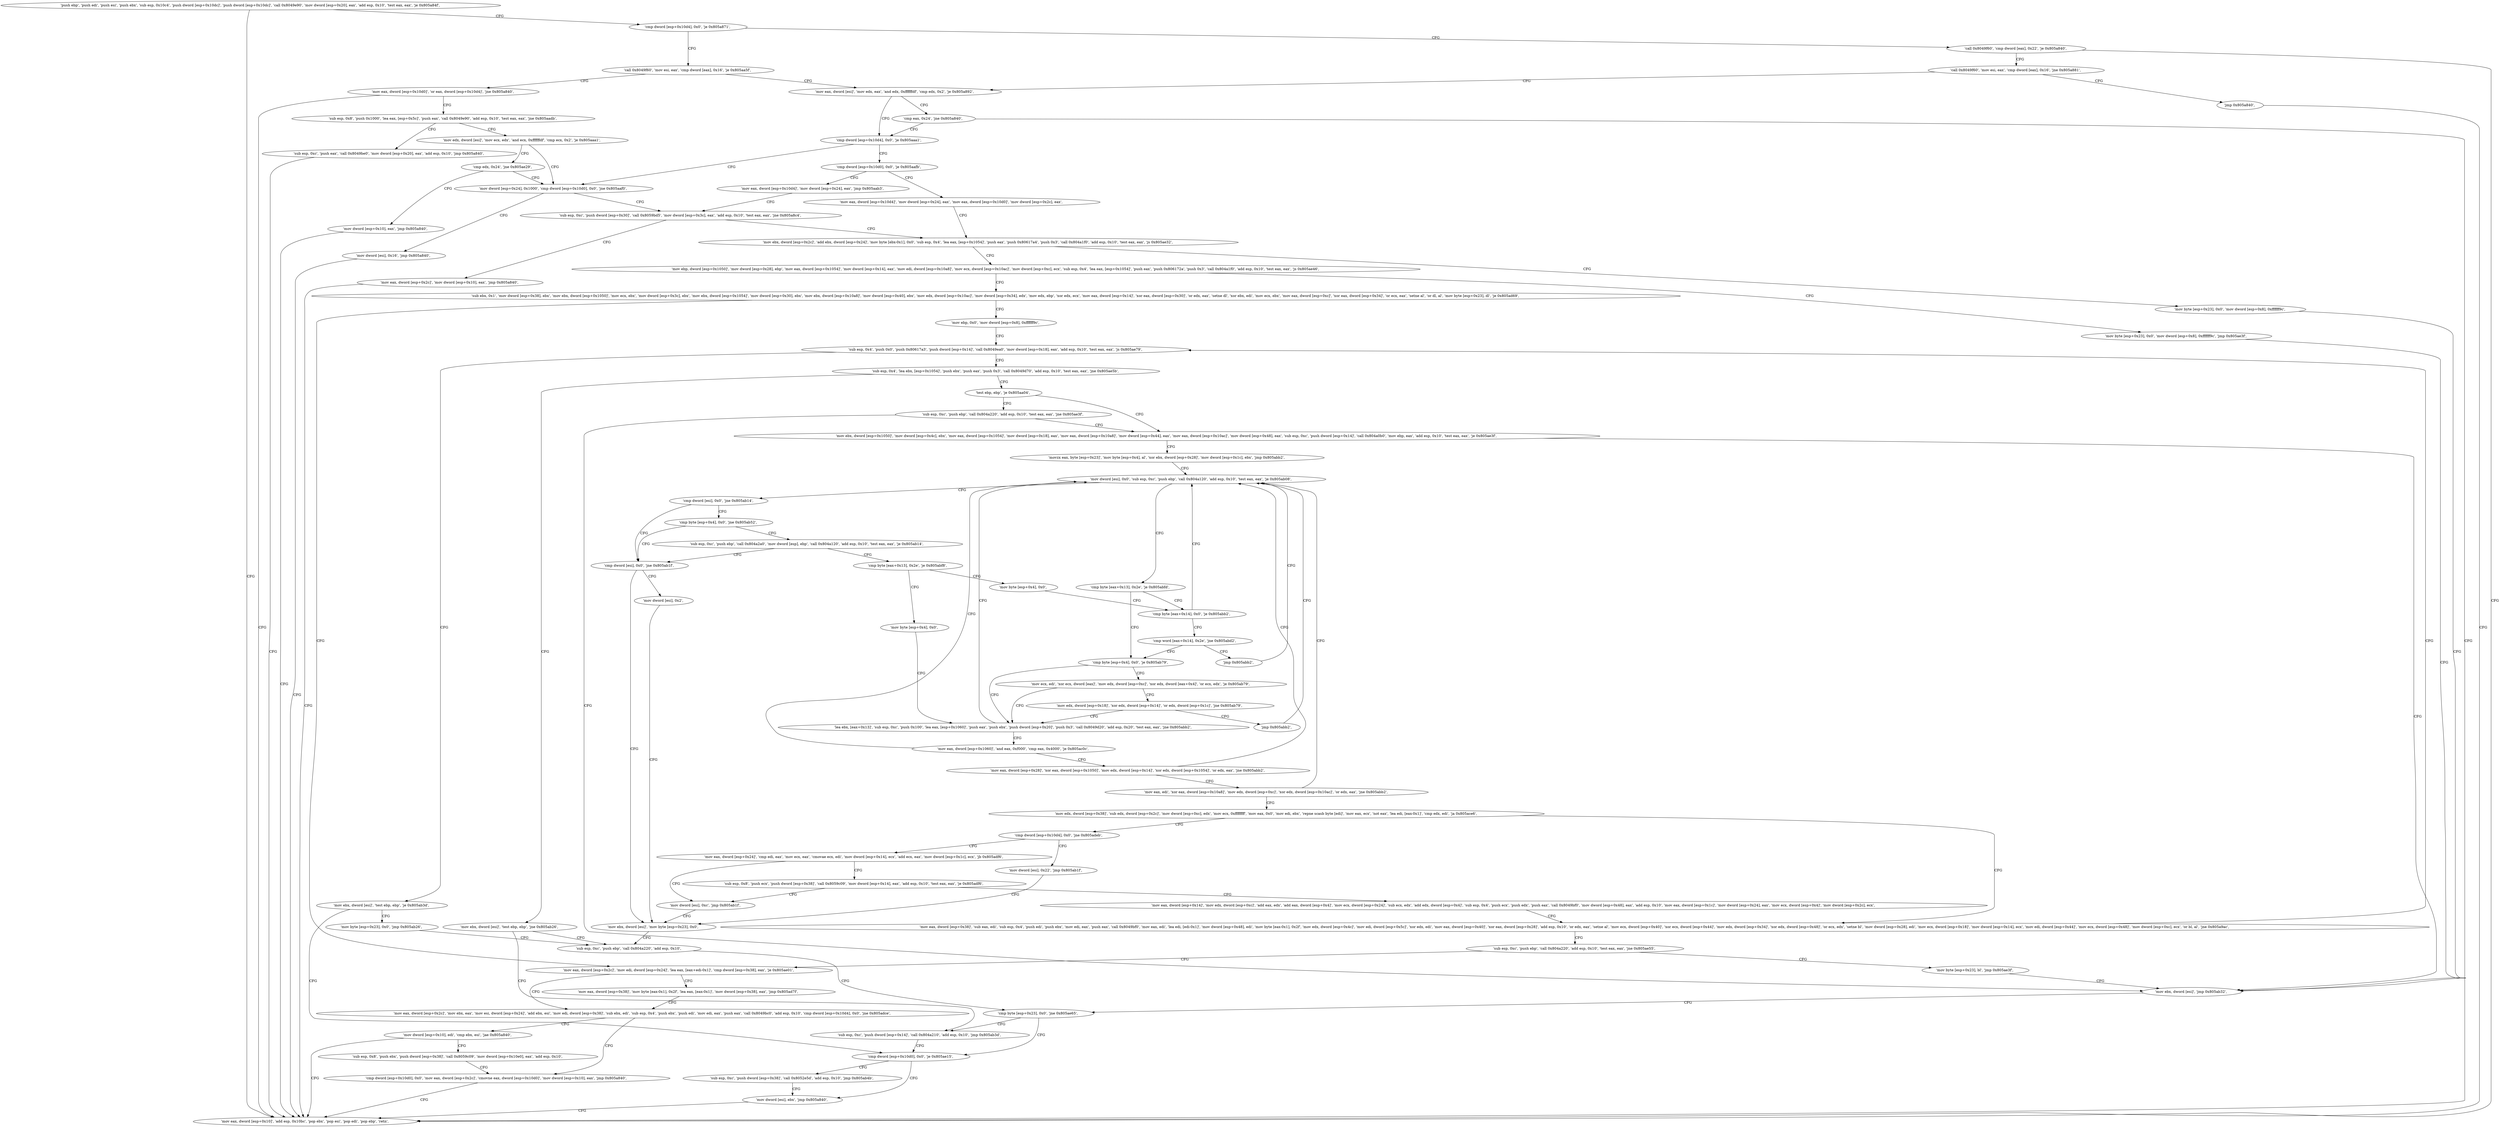 digraph "func" {
"134588440" [label = "'push ebp', 'push edi', 'push esi', 'push ebx', 'sub esp, 0x10c4', 'push dword [esp+0x10dc]', 'push dword [esp+0x10dc]', 'call 0x8049e90', 'mov dword [esp+0x20], eax', 'add esp, 0x10', 'test eax, eax', 'je 0x805a84f', " ]
"134588495" [label = "'cmp dword [esp+0x10d4], 0x0', 'je 0x805a871', " ]
"134588480" [label = "'mov eax, dword [esp+0x10]', 'add esp, 0x10bc', 'pop ebx', 'pop esi', 'pop edi', 'pop ebp', 'retn', " ]
"134588529" [label = "'call 0x8049f60', 'mov esi, eax', 'cmp dword [eax], 0x16', 'je 0x805aa5f', " ]
"134588505" [label = "'call 0x8049f60', 'cmp dword [eax], 0x22', 'je 0x805a840', " ]
"134589023" [label = "'mov eax, dword [esp+0x10d0]', 'or eax, dword [esp+0x10d4]', 'jne 0x805a840', " ]
"134588545" [label = "'mov eax, dword [esi]', 'mov edx, eax', 'and edx, 0xffffffdf', 'cmp edx, 0x2', 'je 0x805a892', " ]
"134588515" [label = "'call 0x8049f60', 'mov esi, eax', 'cmp dword [eax], 0x16', 'jne 0x805a881', " ]
"134589043" [label = "'sub esp, 0x8', 'push 0x1000', 'lea eax, [esp+0x5c]', 'push eax', 'call 0x8049e90', 'add esp, 0x10', 'test eax, eax', 'jne 0x805aadb', " ]
"134588562" [label = "'cmp dword [esp+0x10d4], 0x0', 'je 0x805aaa1', " ]
"134588557" [label = "'cmp eax, 0x24', 'jne 0x805a840', " ]
"134588527" [label = "'jmp 0x805a840', " ]
"134589147" [label = "'sub esp, 0xc', 'push eax', 'call 0x8049be0', 'mov dword [esp+0x20], eax', 'add esp, 0x10', 'jmp 0x805a840', " ]
"134589068" [label = "'mov edx, dword [esi]', 'mov ecx, edx', 'and ecx, 0xffffffdf', 'cmp ecx, 0x2', 'je 0x805aaa1', " ]
"134589089" [label = "'mov dword [esp+0x24], 0x1000', 'cmp dword [esp+0x10d0], 0x0', 'jne 0x805aaf0', " ]
"134588576" [label = "'cmp dword [esp+0x10d0], 0x0', 'je 0x805aafb', " ]
"134589080" [label = "'cmp edx, 0x24', 'jne 0x805ae29', " ]
"134589168" [label = "'mov dword [esi], 0x16', 'jmp 0x805a840', " ]
"134589107" [label = "'sub esp, 0xc', 'push dword [esp+0x30]', 'call 0x8059bd5', 'mov dword [esp+0x3c], eax', 'add esp, 0x10', 'test eax, eax', 'jne 0x805a8c4', " ]
"134589179" [label = "'mov eax, dword [esp+0x10d4]', 'mov dword [esp+0x24], eax', 'jmp 0x805aab3', " ]
"134588590" [label = "'mov eax, dword [esp+0x10d4]', 'mov dword [esp+0x24], eax', 'mov eax, dword [esp+0x10d0]', 'mov dword [esp+0x2c], eax', " ]
"134589993" [label = "'mov dword [esp+0x10], eax', 'jmp 0x805a840', " ]
"134588612" [label = "'mov ebx, dword [esp+0x2c]', 'add ebx, dword [esp+0x24]', 'mov byte [ebx-0x1], 0x0', 'sub esp, 0x4', 'lea eax, [esp+0x1054]', 'push eax', 'push 0x80617a4', 'push 0x3', 'call 0x804a1f0', 'add esp, 0x10', 'test eax, eax', 'js 0x805ae32', " ]
"134589134" [label = "'mov eax, dword [esp+0x2c]', 'mov dword [esp+0x10], eax', 'jmp 0x805a840', " ]
"134590002" [label = "'mov byte [esp+0x23], 0x0', 'mov dword [esp+0x8], 0xffffff9c', " ]
"134588658" [label = "'mov ebp, dword [esp+0x1050]', 'mov dword [esp+0x28], ebp', 'mov eax, dword [esp+0x1054]', 'mov dword [esp+0x14], eax', 'mov edi, dword [esp+0x10a8]', 'mov ecx, dword [esp+0x10ac]', 'mov dword [esp+0xc], ecx', 'sub esp, 0x4', 'lea eax, [esp+0x1054]', 'push eax', 'push 0x806172a', 'push 0x3', 'call 0x804a1f0', 'add esp, 0x10', 'test eax, eax', 'js 0x805ae46', " ]
"134590015" [label = "'mov ebx, dword [esi]', 'jmp 0x805ab32', " ]
"134590022" [label = "'mov byte [esp+0x23], 0x0', 'mov dword [esp+0x8], 0xffffff9c', 'jmp 0x805ae3f', " ]
"134588732" [label = "'sub ebx, 0x1', 'mov dword [esp+0x38], ebx', 'mov ebx, dword [esp+0x1050]', 'mov ecx, ebx', 'mov dword [esp+0x3c], ebx', 'mov ebx, dword [esp+0x1054]', 'mov dword [esp+0x30], ebx', 'mov ebx, dword [esp+0x10a8]', 'mov dword [esp+0x40], ebx', 'mov edx, dword [esp+0x10ac]', 'mov dword [esp+0x34], edx', 'mov edx, ebp', 'xor edx, ecx', 'mov eax, dword [esp+0x14]', 'xor eax, dword [esp+0x30]', 'or edx, eax', 'setne dl', 'xor ebx, edi', 'mov ecx, ebx', 'mov eax, dword [esp+0xc]', 'xor eax, dword [esp+0x34]', 'or ecx, eax', 'setne al', 'or dl, al', 'mov byte [esp+0x23], dl', 'je 0x805ad69', " ]
"134589234" [label = "'cmp byte [esp+0x23], 0x0', 'jne 0x805ae65', " ]
"134590053" [label = "'sub esp, 0xc', 'push dword [esp+0x14]', 'call 0x804a210', 'add esp, 0x10', 'jmp 0x805ab3d', " ]
"134589245" [label = "'cmp dword [esp+0x10d0], 0x0', 'je 0x805ae15', " ]
"134589801" [label = "'mov eax, dword [esp+0x2c]', 'mov edi, dword [esp+0x24]', 'lea eax, [eax+edi-0x1]', 'cmp dword [esp+0x38], eax', 'je 0x805ae01', " ]
"134588831" [label = "'mov ebp, 0x0', 'mov dword [esp+0x8], 0xffffff9c', " ]
"134589973" [label = "'sub esp, 0xc', 'push dword [esp+0x38]', 'call 0x8052e5d', 'add esp, 0x10', 'jmp 0x805ab4b', " ]
"134589259" [label = "'mov dword [esi], ebx', 'jmp 0x805a840', " ]
"134589953" [label = "'mov eax, dword [esp+0x38]', 'mov byte [eax-0x1], 0x2f', 'lea eax, [eax-0x1]', 'mov dword [esp+0x38], eax', 'jmp 0x805ad7f', " ]
"134589823" [label = "'mov eax, dword [esp+0x2c]', 'mov ebx, eax', 'mov esi, dword [esp+0x24]', 'add ebx, esi', 'mov edi, dword [esp+0x38]', 'sub ebx, edi', 'sub esp, 0x4', 'push ebx', 'push edi', 'mov edi, eax', 'push eax', 'call 0x8049bc0', 'add esp, 0x10', 'cmp dword [esp+0x10d4], 0x0', 'jne 0x805adce', " ]
"134588844" [label = "'sub esp, 0x4', 'push 0x0', 'push 0x80617a3', 'push dword [esp+0x14]', 'call 0x8049ea0', 'mov dword [esp+0x18], eax', 'add esp, 0x10', 'test eax, eax', 'js 0x805ae79', " ]
"134589902" [label = "'cmp dword [esp+0x10d0], 0x0', 'mov eax, dword [esp+0x2c]', 'cmovne eax, dword [esp+0x10d0]', 'mov dword [esp+0x10], eax', 'jmp 0x805a840', " ]
"134589867" [label = "'mov dword [esp+0x10], edi', 'cmp ebx, esi', 'jae 0x805a840', " ]
"134590073" [label = "'mov ebx, dword [esi]', 'test ebp, ebp', 'je 0x805ab3d', " ]
"134590083" [label = "'mov byte [esp+0x23], 0x0', 'jmp 0x805ab26', " ]
"134588878" [label = "'sub esp, 0x4', 'lea ebx, [esp+0x1054]', 'push ebx', 'push eax', 'push 0x3', 'call 0x8049d70', 'add esp, 0x10', 'test eax, eax', 'jne 0x805ae5b', " ]
"134590043" [label = "'mov ebx, dword [esi]', 'test ebp, ebp', 'jne 0x805ab26', " ]
"134588908" [label = "'test ebp, ebp', 'je 0x805aa04', " ]
"134589879" [label = "'sub esp, 0x8', 'push ebx', 'push dword [esp+0x38]', 'call 0x8059c09', 'mov dword [esp+0x10e0], eax', 'add esp, 0x10', " ]
"134589222" [label = "'sub esp, 0xc', 'push ebp', 'call 0x804a220', 'add esp, 0x10', " ]
"134588932" [label = "'mov ebx, dword [esp+0x1050]', 'mov dword [esp+0x4c], ebx', 'mov eax, dword [esp+0x1054]', 'mov dword [esp+0x18], eax', 'mov eax, dword [esp+0x10a8]', 'mov dword [esp+0x44], eax', 'mov eax, dword [esp+0x10ac]', 'mov dword [esp+0x48], eax', 'sub esp, 0xc', 'push dword [esp+0x14]', 'call 0x804a0b0', 'mov ebp, eax', 'add esp, 0x10', 'test eax, eax', 'je 0x805ae3f', " ]
"134588912" [label = "'sub esp, 0xc', 'push ebp', 'call 0x804a220', 'add esp, 0x10', 'test eax, eax', 'jne 0x805ae3f', " ]
"134589001" [label = "'movzx eax, byte [esp+0x23]', 'mov byte [esp+0x4], al', 'xor ebx, dword [esp+0x28]', 'mov dword [esp+0x1c], ebx', 'jmp 0x805abb2', " ]
"134589362" [label = "'mov dword [esi], 0x0', 'sub esp, 0xc', 'push ebp', 'call 0x804a120', 'add esp, 0x10', 'test eax, eax', 'je 0x805ab08', " ]
"134589192" [label = "'cmp dword [esi], 0x0', 'jne 0x805ab14', " ]
"134589388" [label = "'cmp byte [eax+0x13], 0x2e', 'je 0x805abfd', " ]
"134589204" [label = "'cmp dword [esi], 0x0', 'jne 0x805ab1f', " ]
"134589197" [label = "'cmp byte [esp+0x4], 0x0', 'jne 0x805ab52', " ]
"134589437" [label = "'cmp byte [eax+0x14], 0x0', 'je 0x805abb2', " ]
"134589394" [label = "'cmp byte [esp+0x4], 0x0', 'je 0x805ab79', " ]
"134589215" [label = "'mov ebx, dword [esi]', 'mov byte [esp+0x23], 0x0', " ]
"134589209" [label = "'mov dword [esi], 0x2', " ]
"134589266" [label = "'sub esp, 0xc', 'push ebp', 'call 0x804a2a0', 'mov dword [esp], ebp', 'call 0x804a120', 'add esp, 0x10', 'test eax, eax', 'je 0x805ab14', " ]
"134589443" [label = "'cmp word [eax+0x14], 0x2e', 'jne 0x805abd2', " ]
"134589305" [label = "'lea ebx, [eax+0x13]', 'sub esp, 0xc', 'push 0x100', 'lea eax, [esp+0x1060]', 'push eax', 'push ebx', 'push dword [esp+0x20]', 'push 0x3', 'call 0x8049d20', 'add esp, 0x20', 'test eax, eax', 'jne 0x805abb2', " ]
"134589401" [label = "'mov ecx, edi', 'xor ecx, dword [eax]', 'mov edx, dword [esp+0xc]', 'xor edx, dword [eax+0x4]', 'or ecx, edx', 'je 0x805ab79', " ]
"134589290" [label = "'cmp byte [eax+0x13], 0x2e', 'je 0x805abf8', " ]
"134589450" [label = "'jmp 0x805abb2', " ]
"134589343" [label = "'mov eax, dword [esp+0x1060]', 'and eax, 0xf000', 'cmp eax, 0x4000', 'je 0x805ac0c', " ]
"134589416" [label = "'mov edx, dword [esp+0x18]', 'xor edx, dword [esp+0x14]', 'or edx, dword [esp+0x1c]', 'jne 0x805ab79', " ]
"134589432" [label = "'mov byte [esp+0x4], 0x0', " ]
"134589300" [label = "'mov byte [esp+0x4], 0x0', " ]
"134589452" [label = "'mov eax, dword [esp+0x28]', 'xor eax, dword [esp+0x1050]', 'mov edx, dword [esp+0x14]', 'xor edx, dword [esp+0x1054]', 'or edx, eax', 'jne 0x805abb2', " ]
"134589430" [label = "'jmp 0x805abb2', " ]
"134589478" [label = "'mov eax, edi', 'xor eax, dword [esp+0x10a8]', 'mov edx, dword [esp+0xc]', 'xor edx, dword [esp+0x10ac]', 'or edx, eax', 'jne 0x805abb2', " ]
"134589506" [label = "'mov edx, dword [esp+0x38]', 'sub edx, dword [esp+0x2c]', 'mov dword [esp+0xc], edx', 'mov ecx, 0xffffffff', 'mov eax, 0x0', 'mov edi, ebx', 'repne scasb byte [edi]', 'mov eax, ecx', 'not eax', 'lea edi, [eax-0x1]', 'cmp edx, edi', 'ja 0x805ace6', " ]
"134589670" [label = "'mov eax, dword [esp+0x38]', 'sub eax, edi', 'sub esp, 0x4', 'push edi', 'push ebx', 'mov edi, eax', 'push eax', 'call 0x8049bf0', 'mov eax, edi', 'lea edi, [edi-0x1]', 'mov dword [esp+0x48], edi', 'mov byte [eax-0x1], 0x2f', 'mov edx, dword [esp+0x4c]', 'mov edi, dword [esp+0x5c]', 'xor edx, edi', 'mov eax, dword [esp+0x40]', 'xor eax, dword [esp+0x28]', 'add esp, 0x10', 'or edx, eax', 'setne al', 'mov ecx, dword [esp+0x40]', 'xor ecx, dword [esp+0x44]', 'mov edx, dword [esp+0x34]', 'xor edx, dword [esp+0x48]', 'or ecx, edx', 'setne bl', 'mov dword [esp+0x28], edi', 'mov ecx, dword [esp+0x18]', 'mov dword [esp+0x14], ecx', 'mov edi, dword [esp+0x44]', 'mov ecx, dword [esp+0x48]', 'mov dword [esp+0xc], ecx', 'or bl, al', 'jne 0x805a9ac', " ]
"134589543" [label = "'cmp dword [esp+0x10d4], 0x0', 'jne 0x805adeb', " ]
"134589781" [label = "'sub esp, 0xc', 'push ebp', 'call 0x804a220', 'add esp, 0x10', 'test eax, eax', 'jne 0x805ae55', " ]
"134589931" [label = "'mov dword [esi], 0x22', 'jmp 0x805ab1f', " ]
"134589557" [label = "'mov eax, dword [esp+0x24]', 'cmp edi, eax', 'mov ecx, eax', 'cmovae ecx, edi', 'mov dword [esp+0x14], ecx', 'add ecx, eax', 'mov dword [esp+0x1c], ecx', 'jb 0x805adf6', " ]
"134590037" [label = "'mov byte [esp+0x23], bl', 'jmp 0x805ae3f', " ]
"134589942" [label = "'mov dword [esi], 0xc', 'jmp 0x805ab1f', " ]
"134589584" [label = "'sub esp, 0x8', 'push ecx', 'push dword [esp+0x38]', 'call 0x8059c09', 'mov dword [esp+0x14], eax', 'add esp, 0x10', 'test eax, eax', 'je 0x805adf6', " ]
"134589612" [label = "'mov eax, dword [esp+0x14]', 'mov edx, dword [esp+0xc]', 'add eax, edx', 'add eax, dword [esp+0x4]', 'mov ecx, dword [esp+0x24]', 'sub ecx, edx', 'add edx, dword [esp+0x4]', 'sub esp, 0x4', 'push ecx', 'push edx', 'push eax', 'call 0x8049bf0', 'mov dword [esp+0x48], eax', 'add esp, 0x10', 'mov eax, dword [esp+0x1c]', 'mov dword [esp+0x24], eax', 'mov ecx, dword [esp+0x4]', 'mov dword [esp+0x2c], ecx', " ]
"134588440" -> "134588495" [ label = "CFG" ]
"134588440" -> "134588480" [ label = "CFG" ]
"134588495" -> "134588529" [ label = "CFG" ]
"134588495" -> "134588505" [ label = "CFG" ]
"134588529" -> "134589023" [ label = "CFG" ]
"134588529" -> "134588545" [ label = "CFG" ]
"134588505" -> "134588480" [ label = "CFG" ]
"134588505" -> "134588515" [ label = "CFG" ]
"134589023" -> "134588480" [ label = "CFG" ]
"134589023" -> "134589043" [ label = "CFG" ]
"134588545" -> "134588562" [ label = "CFG" ]
"134588545" -> "134588557" [ label = "CFG" ]
"134588515" -> "134588545" [ label = "CFG" ]
"134588515" -> "134588527" [ label = "CFG" ]
"134589043" -> "134589147" [ label = "CFG" ]
"134589043" -> "134589068" [ label = "CFG" ]
"134588562" -> "134589089" [ label = "CFG" ]
"134588562" -> "134588576" [ label = "CFG" ]
"134588557" -> "134588480" [ label = "CFG" ]
"134588557" -> "134588562" [ label = "CFG" ]
"134588527" -> "134588480" [ label = "CFG" ]
"134589147" -> "134588480" [ label = "CFG" ]
"134589068" -> "134589089" [ label = "CFG" ]
"134589068" -> "134589080" [ label = "CFG" ]
"134589089" -> "134589168" [ label = "CFG" ]
"134589089" -> "134589107" [ label = "CFG" ]
"134588576" -> "134589179" [ label = "CFG" ]
"134588576" -> "134588590" [ label = "CFG" ]
"134589080" -> "134589993" [ label = "CFG" ]
"134589080" -> "134589089" [ label = "CFG" ]
"134589168" -> "134588480" [ label = "CFG" ]
"134589107" -> "134588612" [ label = "CFG" ]
"134589107" -> "134589134" [ label = "CFG" ]
"134589179" -> "134589107" [ label = "CFG" ]
"134588590" -> "134588612" [ label = "CFG" ]
"134589993" -> "134588480" [ label = "CFG" ]
"134588612" -> "134590002" [ label = "CFG" ]
"134588612" -> "134588658" [ label = "CFG" ]
"134589134" -> "134588480" [ label = "CFG" ]
"134590002" -> "134590015" [ label = "CFG" ]
"134588658" -> "134590022" [ label = "CFG" ]
"134588658" -> "134588732" [ label = "CFG" ]
"134590015" -> "134589234" [ label = "CFG" ]
"134590022" -> "134590015" [ label = "CFG" ]
"134588732" -> "134589801" [ label = "CFG" ]
"134588732" -> "134588831" [ label = "CFG" ]
"134589234" -> "134590053" [ label = "CFG" ]
"134589234" -> "134589245" [ label = "CFG" ]
"134590053" -> "134589245" [ label = "CFG" ]
"134589245" -> "134589973" [ label = "CFG" ]
"134589245" -> "134589259" [ label = "CFG" ]
"134589801" -> "134589953" [ label = "CFG" ]
"134589801" -> "134589823" [ label = "CFG" ]
"134588831" -> "134588844" [ label = "CFG" ]
"134589973" -> "134589259" [ label = "CFG" ]
"134589259" -> "134588480" [ label = "CFG" ]
"134589953" -> "134589823" [ label = "CFG" ]
"134589823" -> "134589902" [ label = "CFG" ]
"134589823" -> "134589867" [ label = "CFG" ]
"134588844" -> "134590073" [ label = "CFG" ]
"134588844" -> "134588878" [ label = "CFG" ]
"134589902" -> "134588480" [ label = "CFG" ]
"134589867" -> "134588480" [ label = "CFG" ]
"134589867" -> "134589879" [ label = "CFG" ]
"134590073" -> "134589245" [ label = "CFG" ]
"134590073" -> "134590083" [ label = "CFG" ]
"134590083" -> "134589222" [ label = "CFG" ]
"134588878" -> "134590043" [ label = "CFG" ]
"134588878" -> "134588908" [ label = "CFG" ]
"134590043" -> "134589222" [ label = "CFG" ]
"134590043" -> "134590053" [ label = "CFG" ]
"134588908" -> "134588932" [ label = "CFG" ]
"134588908" -> "134588912" [ label = "CFG" ]
"134589879" -> "134589902" [ label = "CFG" ]
"134589222" -> "134589234" [ label = "CFG" ]
"134588932" -> "134590015" [ label = "CFG" ]
"134588932" -> "134589001" [ label = "CFG" ]
"134588912" -> "134590015" [ label = "CFG" ]
"134588912" -> "134588932" [ label = "CFG" ]
"134589001" -> "134589362" [ label = "CFG" ]
"134589362" -> "134589192" [ label = "CFG" ]
"134589362" -> "134589388" [ label = "CFG" ]
"134589192" -> "134589204" [ label = "CFG" ]
"134589192" -> "134589197" [ label = "CFG" ]
"134589388" -> "134589437" [ label = "CFG" ]
"134589388" -> "134589394" [ label = "CFG" ]
"134589204" -> "134589215" [ label = "CFG" ]
"134589204" -> "134589209" [ label = "CFG" ]
"134589197" -> "134589266" [ label = "CFG" ]
"134589197" -> "134589204" [ label = "CFG" ]
"134589437" -> "134589362" [ label = "CFG" ]
"134589437" -> "134589443" [ label = "CFG" ]
"134589394" -> "134589305" [ label = "CFG" ]
"134589394" -> "134589401" [ label = "CFG" ]
"134589215" -> "134589222" [ label = "CFG" ]
"134589209" -> "134589215" [ label = "CFG" ]
"134589266" -> "134589204" [ label = "CFG" ]
"134589266" -> "134589290" [ label = "CFG" ]
"134589443" -> "134589394" [ label = "CFG" ]
"134589443" -> "134589450" [ label = "CFG" ]
"134589305" -> "134589362" [ label = "CFG" ]
"134589305" -> "134589343" [ label = "CFG" ]
"134589401" -> "134589305" [ label = "CFG" ]
"134589401" -> "134589416" [ label = "CFG" ]
"134589290" -> "134589432" [ label = "CFG" ]
"134589290" -> "134589300" [ label = "CFG" ]
"134589450" -> "134589362" [ label = "CFG" ]
"134589343" -> "134589452" [ label = "CFG" ]
"134589343" -> "134589362" [ label = "CFG" ]
"134589416" -> "134589305" [ label = "CFG" ]
"134589416" -> "134589430" [ label = "CFG" ]
"134589432" -> "134589437" [ label = "CFG" ]
"134589300" -> "134589305" [ label = "CFG" ]
"134589452" -> "134589362" [ label = "CFG" ]
"134589452" -> "134589478" [ label = "CFG" ]
"134589430" -> "134589362" [ label = "CFG" ]
"134589478" -> "134589362" [ label = "CFG" ]
"134589478" -> "134589506" [ label = "CFG" ]
"134589506" -> "134589670" [ label = "CFG" ]
"134589506" -> "134589543" [ label = "CFG" ]
"134589670" -> "134588844" [ label = "CFG" ]
"134589670" -> "134589781" [ label = "CFG" ]
"134589543" -> "134589931" [ label = "CFG" ]
"134589543" -> "134589557" [ label = "CFG" ]
"134589781" -> "134590037" [ label = "CFG" ]
"134589781" -> "134589801" [ label = "CFG" ]
"134589931" -> "134589215" [ label = "CFG" ]
"134589557" -> "134589942" [ label = "CFG" ]
"134589557" -> "134589584" [ label = "CFG" ]
"134590037" -> "134590015" [ label = "CFG" ]
"134589942" -> "134589215" [ label = "CFG" ]
"134589584" -> "134589942" [ label = "CFG" ]
"134589584" -> "134589612" [ label = "CFG" ]
"134589612" -> "134589670" [ label = "CFG" ]
}
